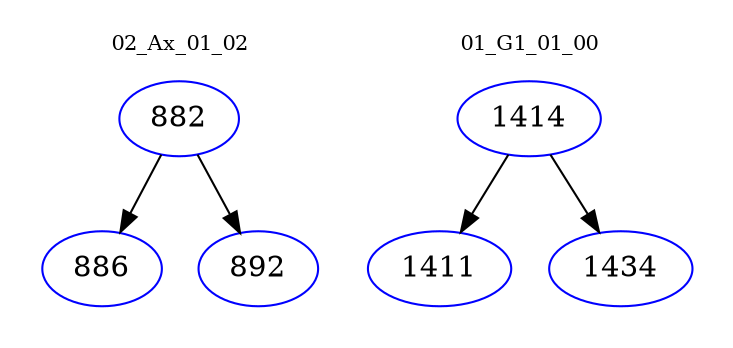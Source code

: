 digraph{
subgraph cluster_0 {
color = white
label = "02_Ax_01_02";
fontsize=10;
T0_882 [label="882", color="blue"]
T0_882 -> T0_886 [color="black"]
T0_886 [label="886", color="blue"]
T0_882 -> T0_892 [color="black"]
T0_892 [label="892", color="blue"]
}
subgraph cluster_1 {
color = white
label = "01_G1_01_00";
fontsize=10;
T1_1414 [label="1414", color="blue"]
T1_1414 -> T1_1411 [color="black"]
T1_1411 [label="1411", color="blue"]
T1_1414 -> T1_1434 [color="black"]
T1_1434 [label="1434", color="blue"]
}
}
